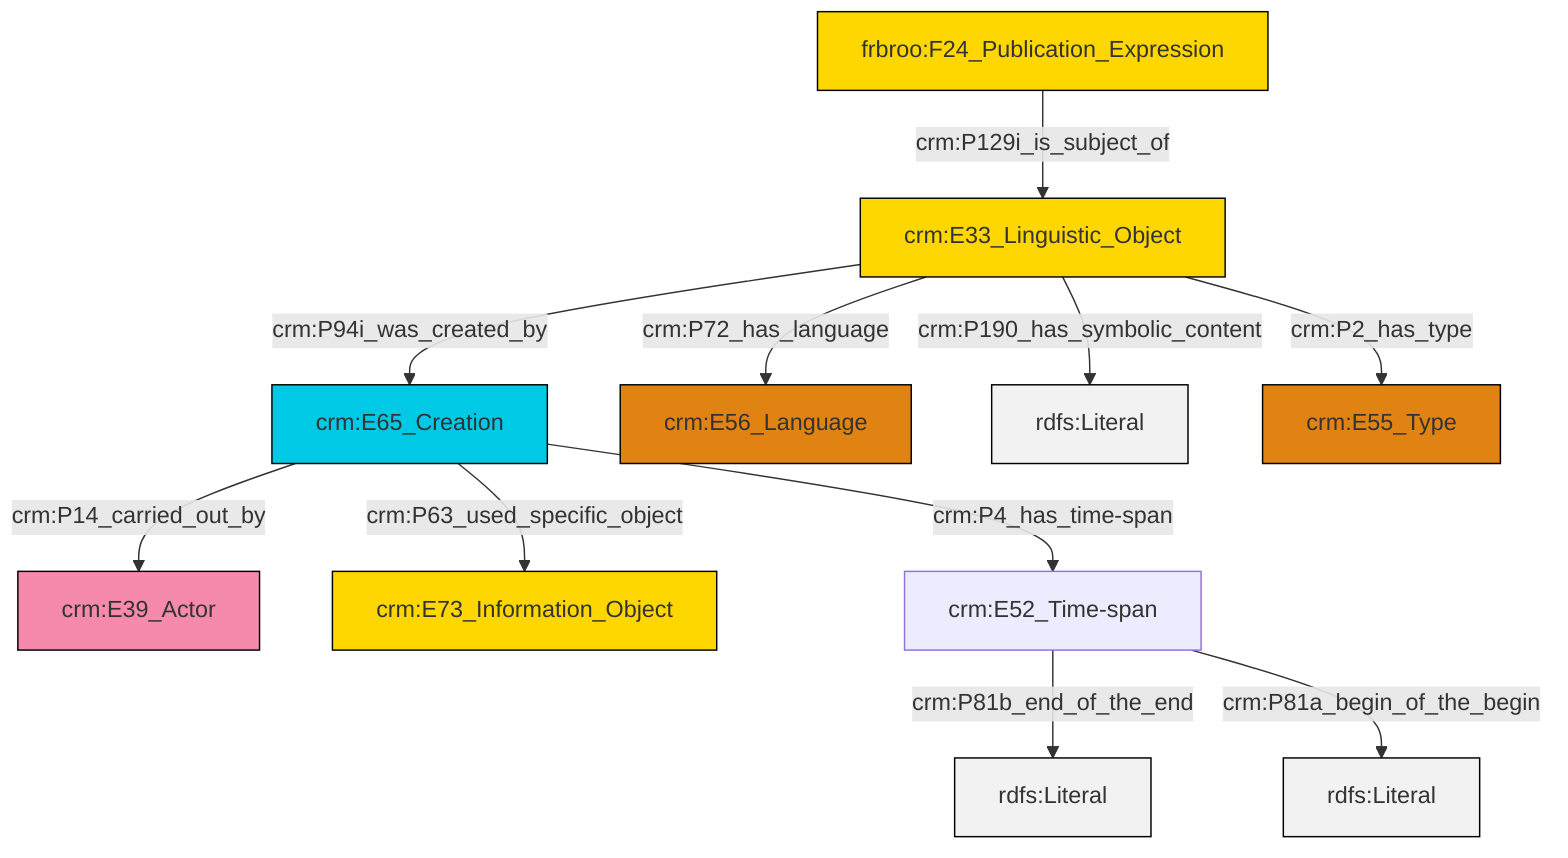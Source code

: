 graph TD
classDef Literal fill:#f2f2f2,stroke:#000000;
classDef CRM_Entity fill:#FFFFFF,stroke:#000000;
classDef Temporal_Entity fill:#00C9E6, stroke:#000000;
classDef Type fill:#E18312, stroke:#000000;
classDef Time-Span fill:#2C9C91, stroke:#000000;
classDef Appellation fill:#FFEB7F, stroke:#000000;
classDef Place fill:#008836, stroke:#000000;
classDef Persistent_Item fill:#B266B2, stroke:#000000;
classDef Conceptual_Object fill:#FFD700, stroke:#000000;
classDef Physical_Thing fill:#D2B48C, stroke:#000000;
classDef Actor fill:#f58aad, stroke:#000000;
classDef PC_Classes fill:#4ce600, stroke:#000000;
classDef Multi fill:#cccccc,stroke:#000000;

10["crm:E52_Time-span"]:::Default -->|crm:P81b_end_of_the_end| 11[rdfs:Literal]:::Literal
2["crm:E65_Creation"]:::Temporal_Entity -->|crm:P14_carried_out_by| 0["crm:E39_Actor"]:::Actor
2["crm:E65_Creation"]:::Temporal_Entity -->|crm:P4_has_time-span| 10["crm:E52_Time-span"]:::Default
4["frbroo:F24_Publication_Expression"]:::Conceptual_Object -->|crm:P129i_is_subject_of| 13["crm:E33_Linguistic_Object"]:::Conceptual_Object
13["crm:E33_Linguistic_Object"]:::Conceptual_Object -->|crm:P94i_was_created_by| 2["crm:E65_Creation"]:::Temporal_Entity
10["crm:E52_Time-span"]:::Default -->|crm:P81a_begin_of_the_begin| 14[rdfs:Literal]:::Literal
13["crm:E33_Linguistic_Object"]:::Conceptual_Object -->|crm:P72_has_language| 6["crm:E56_Language"]:::Type
13["crm:E33_Linguistic_Object"]:::Conceptual_Object -->|crm:P190_has_symbolic_content| 15[rdfs:Literal]:::Literal
2["crm:E65_Creation"]:::Temporal_Entity -->|crm:P63_used_specific_object| 8["crm:E73_Information_Object"]:::Conceptual_Object
13["crm:E33_Linguistic_Object"]:::Conceptual_Object -->|crm:P2_has_type| 17["crm:E55_Type"]:::Type